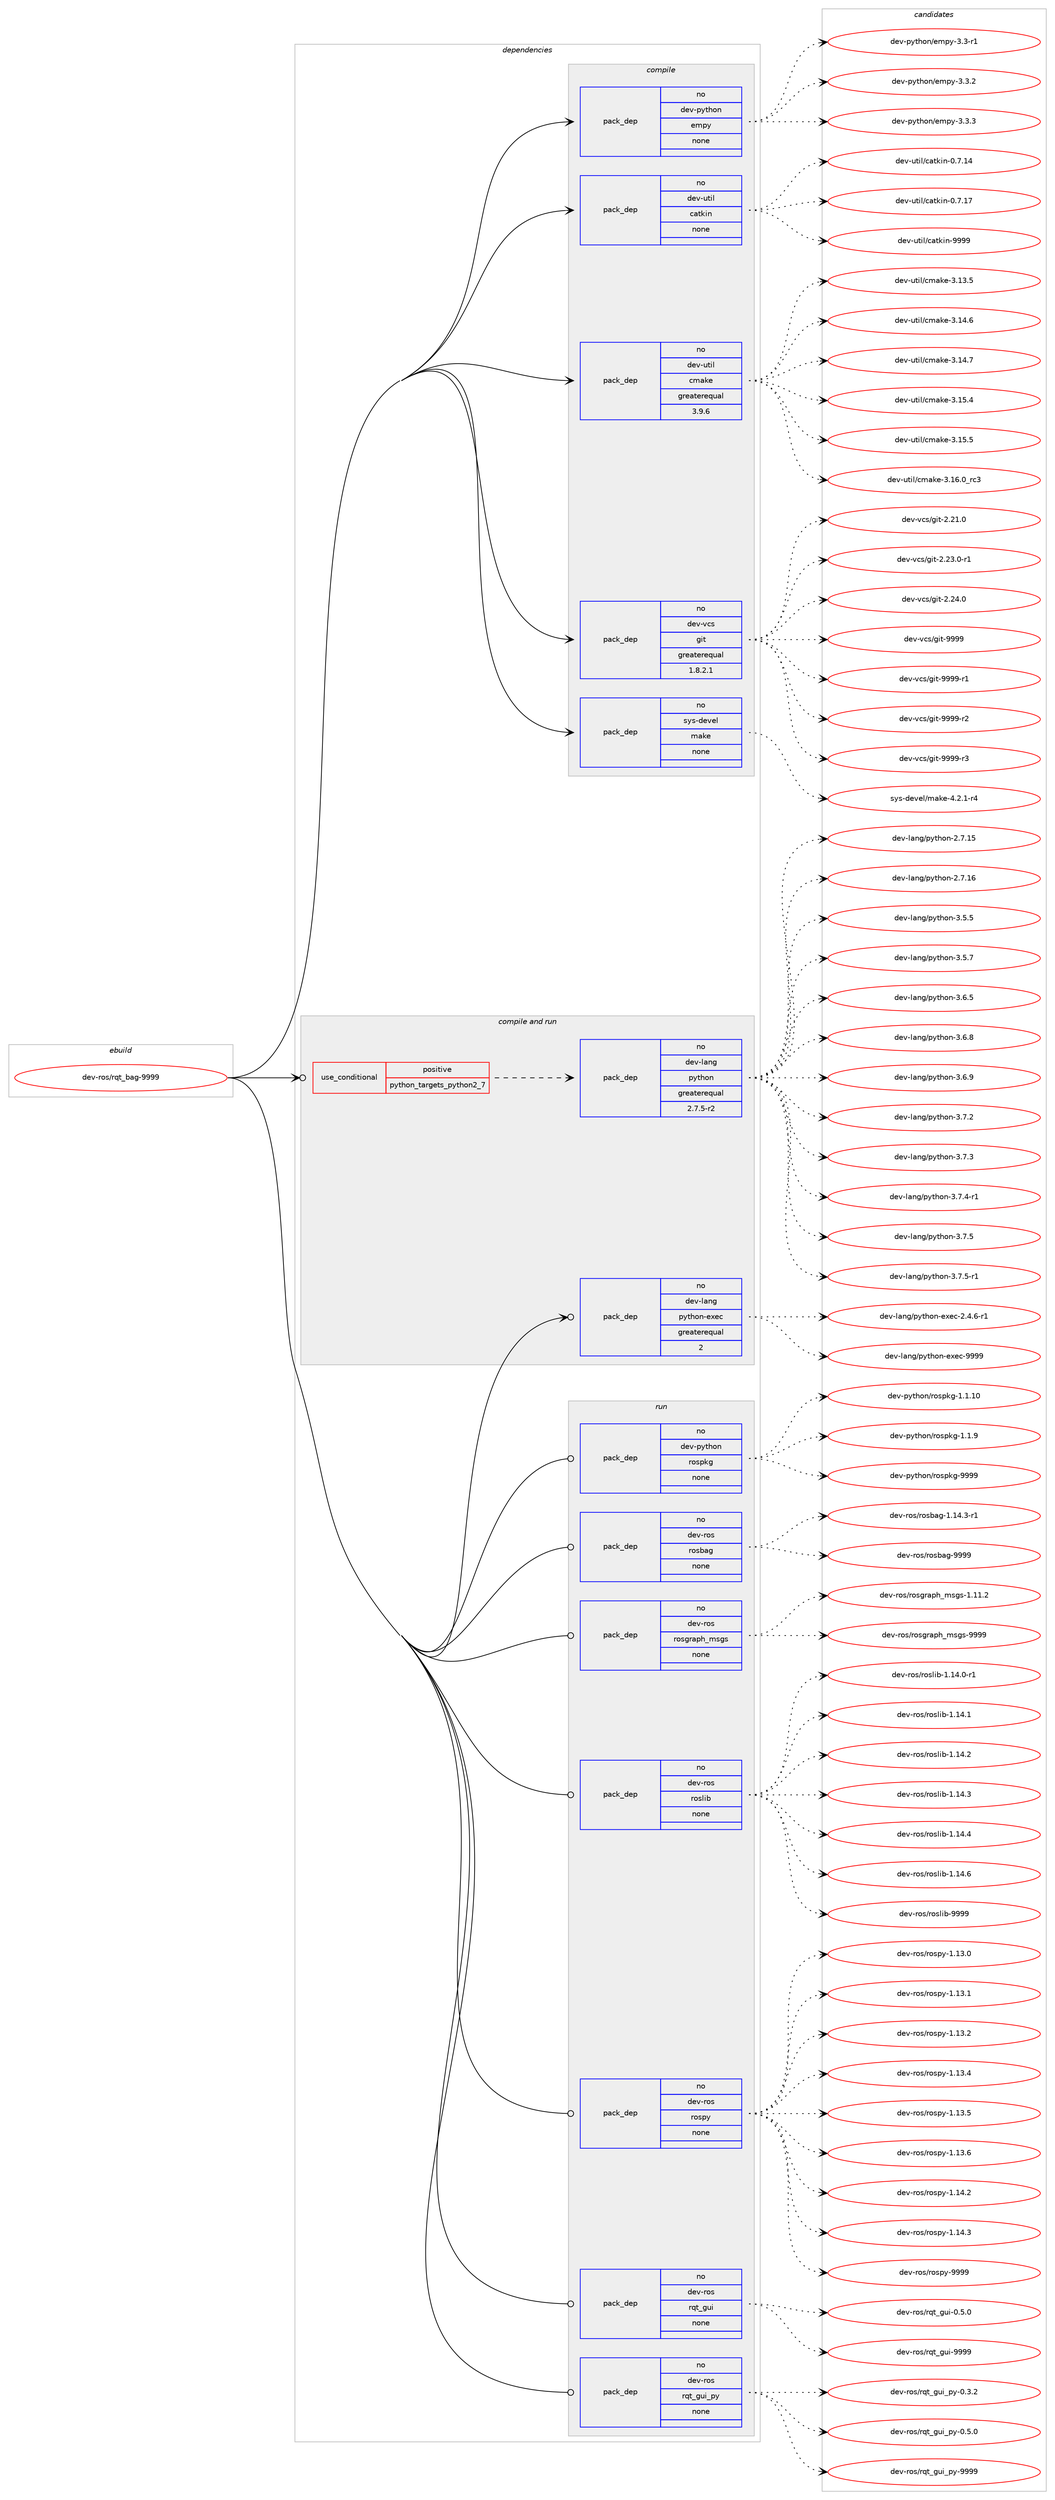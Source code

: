 digraph prolog {

# *************
# Graph options
# *************

newrank=true;
concentrate=true;
compound=true;
graph [rankdir=LR,fontname=Helvetica,fontsize=10,ranksep=1.5];#, ranksep=2.5, nodesep=0.2];
edge  [arrowhead=vee];
node  [fontname=Helvetica,fontsize=10];

# **********
# The ebuild
# **********

subgraph cluster_leftcol {
color=gray;
rank=same;
label=<<i>ebuild</i>>;
id [label="dev-ros/rqt_bag-9999", color=red, width=4, href="../dev-ros/rqt_bag-9999.svg"];
}

# ****************
# The dependencies
# ****************

subgraph cluster_midcol {
color=gray;
label=<<i>dependencies</i>>;
subgraph cluster_compile {
fillcolor="#eeeeee";
style=filled;
label=<<i>compile</i>>;
subgraph pack498002 {
dependency665153 [label=<<TABLE BORDER="0" CELLBORDER="1" CELLSPACING="0" CELLPADDING="4" WIDTH="220"><TR><TD ROWSPAN="6" CELLPADDING="30">pack_dep</TD></TR><TR><TD WIDTH="110">no</TD></TR><TR><TD>dev-python</TD></TR><TR><TD>empy</TD></TR><TR><TD>none</TD></TR><TR><TD></TD></TR></TABLE>>, shape=none, color=blue];
}
id:e -> dependency665153:w [weight=20,style="solid",arrowhead="vee"];
subgraph pack498003 {
dependency665154 [label=<<TABLE BORDER="0" CELLBORDER="1" CELLSPACING="0" CELLPADDING="4" WIDTH="220"><TR><TD ROWSPAN="6" CELLPADDING="30">pack_dep</TD></TR><TR><TD WIDTH="110">no</TD></TR><TR><TD>dev-util</TD></TR><TR><TD>catkin</TD></TR><TR><TD>none</TD></TR><TR><TD></TD></TR></TABLE>>, shape=none, color=blue];
}
id:e -> dependency665154:w [weight=20,style="solid",arrowhead="vee"];
subgraph pack498004 {
dependency665155 [label=<<TABLE BORDER="0" CELLBORDER="1" CELLSPACING="0" CELLPADDING="4" WIDTH="220"><TR><TD ROWSPAN="6" CELLPADDING="30">pack_dep</TD></TR><TR><TD WIDTH="110">no</TD></TR><TR><TD>dev-util</TD></TR><TR><TD>cmake</TD></TR><TR><TD>greaterequal</TD></TR><TR><TD>3.9.6</TD></TR></TABLE>>, shape=none, color=blue];
}
id:e -> dependency665155:w [weight=20,style="solid",arrowhead="vee"];
subgraph pack498005 {
dependency665156 [label=<<TABLE BORDER="0" CELLBORDER="1" CELLSPACING="0" CELLPADDING="4" WIDTH="220"><TR><TD ROWSPAN="6" CELLPADDING="30">pack_dep</TD></TR><TR><TD WIDTH="110">no</TD></TR><TR><TD>dev-vcs</TD></TR><TR><TD>git</TD></TR><TR><TD>greaterequal</TD></TR><TR><TD>1.8.2.1</TD></TR></TABLE>>, shape=none, color=blue];
}
id:e -> dependency665156:w [weight=20,style="solid",arrowhead="vee"];
subgraph pack498006 {
dependency665157 [label=<<TABLE BORDER="0" CELLBORDER="1" CELLSPACING="0" CELLPADDING="4" WIDTH="220"><TR><TD ROWSPAN="6" CELLPADDING="30">pack_dep</TD></TR><TR><TD WIDTH="110">no</TD></TR><TR><TD>sys-devel</TD></TR><TR><TD>make</TD></TR><TR><TD>none</TD></TR><TR><TD></TD></TR></TABLE>>, shape=none, color=blue];
}
id:e -> dependency665157:w [weight=20,style="solid",arrowhead="vee"];
}
subgraph cluster_compileandrun {
fillcolor="#eeeeee";
style=filled;
label=<<i>compile and run</i>>;
subgraph cond155245 {
dependency665158 [label=<<TABLE BORDER="0" CELLBORDER="1" CELLSPACING="0" CELLPADDING="4"><TR><TD ROWSPAN="3" CELLPADDING="10">use_conditional</TD></TR><TR><TD>positive</TD></TR><TR><TD>python_targets_python2_7</TD></TR></TABLE>>, shape=none, color=red];
subgraph pack498007 {
dependency665159 [label=<<TABLE BORDER="0" CELLBORDER="1" CELLSPACING="0" CELLPADDING="4" WIDTH="220"><TR><TD ROWSPAN="6" CELLPADDING="30">pack_dep</TD></TR><TR><TD WIDTH="110">no</TD></TR><TR><TD>dev-lang</TD></TR><TR><TD>python</TD></TR><TR><TD>greaterequal</TD></TR><TR><TD>2.7.5-r2</TD></TR></TABLE>>, shape=none, color=blue];
}
dependency665158:e -> dependency665159:w [weight=20,style="dashed",arrowhead="vee"];
}
id:e -> dependency665158:w [weight=20,style="solid",arrowhead="odotvee"];
subgraph pack498008 {
dependency665160 [label=<<TABLE BORDER="0" CELLBORDER="1" CELLSPACING="0" CELLPADDING="4" WIDTH="220"><TR><TD ROWSPAN="6" CELLPADDING="30">pack_dep</TD></TR><TR><TD WIDTH="110">no</TD></TR><TR><TD>dev-lang</TD></TR><TR><TD>python-exec</TD></TR><TR><TD>greaterequal</TD></TR><TR><TD>2</TD></TR></TABLE>>, shape=none, color=blue];
}
id:e -> dependency665160:w [weight=20,style="solid",arrowhead="odotvee"];
}
subgraph cluster_run {
fillcolor="#eeeeee";
style=filled;
label=<<i>run</i>>;
subgraph pack498009 {
dependency665161 [label=<<TABLE BORDER="0" CELLBORDER="1" CELLSPACING="0" CELLPADDING="4" WIDTH="220"><TR><TD ROWSPAN="6" CELLPADDING="30">pack_dep</TD></TR><TR><TD WIDTH="110">no</TD></TR><TR><TD>dev-python</TD></TR><TR><TD>rospkg</TD></TR><TR><TD>none</TD></TR><TR><TD></TD></TR></TABLE>>, shape=none, color=blue];
}
id:e -> dependency665161:w [weight=20,style="solid",arrowhead="odot"];
subgraph pack498010 {
dependency665162 [label=<<TABLE BORDER="0" CELLBORDER="1" CELLSPACING="0" CELLPADDING="4" WIDTH="220"><TR><TD ROWSPAN="6" CELLPADDING="30">pack_dep</TD></TR><TR><TD WIDTH="110">no</TD></TR><TR><TD>dev-ros</TD></TR><TR><TD>rosbag</TD></TR><TR><TD>none</TD></TR><TR><TD></TD></TR></TABLE>>, shape=none, color=blue];
}
id:e -> dependency665162:w [weight=20,style="solid",arrowhead="odot"];
subgraph pack498011 {
dependency665163 [label=<<TABLE BORDER="0" CELLBORDER="1" CELLSPACING="0" CELLPADDING="4" WIDTH="220"><TR><TD ROWSPAN="6" CELLPADDING="30">pack_dep</TD></TR><TR><TD WIDTH="110">no</TD></TR><TR><TD>dev-ros</TD></TR><TR><TD>rosgraph_msgs</TD></TR><TR><TD>none</TD></TR><TR><TD></TD></TR></TABLE>>, shape=none, color=blue];
}
id:e -> dependency665163:w [weight=20,style="solid",arrowhead="odot"];
subgraph pack498012 {
dependency665164 [label=<<TABLE BORDER="0" CELLBORDER="1" CELLSPACING="0" CELLPADDING="4" WIDTH="220"><TR><TD ROWSPAN="6" CELLPADDING="30">pack_dep</TD></TR><TR><TD WIDTH="110">no</TD></TR><TR><TD>dev-ros</TD></TR><TR><TD>roslib</TD></TR><TR><TD>none</TD></TR><TR><TD></TD></TR></TABLE>>, shape=none, color=blue];
}
id:e -> dependency665164:w [weight=20,style="solid",arrowhead="odot"];
subgraph pack498013 {
dependency665165 [label=<<TABLE BORDER="0" CELLBORDER="1" CELLSPACING="0" CELLPADDING="4" WIDTH="220"><TR><TD ROWSPAN="6" CELLPADDING="30">pack_dep</TD></TR><TR><TD WIDTH="110">no</TD></TR><TR><TD>dev-ros</TD></TR><TR><TD>rospy</TD></TR><TR><TD>none</TD></TR><TR><TD></TD></TR></TABLE>>, shape=none, color=blue];
}
id:e -> dependency665165:w [weight=20,style="solid",arrowhead="odot"];
subgraph pack498014 {
dependency665166 [label=<<TABLE BORDER="0" CELLBORDER="1" CELLSPACING="0" CELLPADDING="4" WIDTH="220"><TR><TD ROWSPAN="6" CELLPADDING="30">pack_dep</TD></TR><TR><TD WIDTH="110">no</TD></TR><TR><TD>dev-ros</TD></TR><TR><TD>rqt_gui</TD></TR><TR><TD>none</TD></TR><TR><TD></TD></TR></TABLE>>, shape=none, color=blue];
}
id:e -> dependency665166:w [weight=20,style="solid",arrowhead="odot"];
subgraph pack498015 {
dependency665167 [label=<<TABLE BORDER="0" CELLBORDER="1" CELLSPACING="0" CELLPADDING="4" WIDTH="220"><TR><TD ROWSPAN="6" CELLPADDING="30">pack_dep</TD></TR><TR><TD WIDTH="110">no</TD></TR><TR><TD>dev-ros</TD></TR><TR><TD>rqt_gui_py</TD></TR><TR><TD>none</TD></TR><TR><TD></TD></TR></TABLE>>, shape=none, color=blue];
}
id:e -> dependency665167:w [weight=20,style="solid",arrowhead="odot"];
}
}

# **************
# The candidates
# **************

subgraph cluster_choices {
rank=same;
color=gray;
label=<<i>candidates</i>>;

subgraph choice498002 {
color=black;
nodesep=1;
choice1001011184511212111610411111047101109112121455146514511449 [label="dev-python/empy-3.3-r1", color=red, width=4,href="../dev-python/empy-3.3-r1.svg"];
choice1001011184511212111610411111047101109112121455146514650 [label="dev-python/empy-3.3.2", color=red, width=4,href="../dev-python/empy-3.3.2.svg"];
choice1001011184511212111610411111047101109112121455146514651 [label="dev-python/empy-3.3.3", color=red, width=4,href="../dev-python/empy-3.3.3.svg"];
dependency665153:e -> choice1001011184511212111610411111047101109112121455146514511449:w [style=dotted,weight="100"];
dependency665153:e -> choice1001011184511212111610411111047101109112121455146514650:w [style=dotted,weight="100"];
dependency665153:e -> choice1001011184511212111610411111047101109112121455146514651:w [style=dotted,weight="100"];
}
subgraph choice498003 {
color=black;
nodesep=1;
choice1001011184511711610510847999711610710511045484655464952 [label="dev-util/catkin-0.7.14", color=red, width=4,href="../dev-util/catkin-0.7.14.svg"];
choice1001011184511711610510847999711610710511045484655464955 [label="dev-util/catkin-0.7.17", color=red, width=4,href="../dev-util/catkin-0.7.17.svg"];
choice100101118451171161051084799971161071051104557575757 [label="dev-util/catkin-9999", color=red, width=4,href="../dev-util/catkin-9999.svg"];
dependency665154:e -> choice1001011184511711610510847999711610710511045484655464952:w [style=dotted,weight="100"];
dependency665154:e -> choice1001011184511711610510847999711610710511045484655464955:w [style=dotted,weight="100"];
dependency665154:e -> choice100101118451171161051084799971161071051104557575757:w [style=dotted,weight="100"];
}
subgraph choice498004 {
color=black;
nodesep=1;
choice1001011184511711610510847991099710710145514649514653 [label="dev-util/cmake-3.13.5", color=red, width=4,href="../dev-util/cmake-3.13.5.svg"];
choice1001011184511711610510847991099710710145514649524654 [label="dev-util/cmake-3.14.6", color=red, width=4,href="../dev-util/cmake-3.14.6.svg"];
choice1001011184511711610510847991099710710145514649524655 [label="dev-util/cmake-3.14.7", color=red, width=4,href="../dev-util/cmake-3.14.7.svg"];
choice1001011184511711610510847991099710710145514649534652 [label="dev-util/cmake-3.15.4", color=red, width=4,href="../dev-util/cmake-3.15.4.svg"];
choice1001011184511711610510847991099710710145514649534653 [label="dev-util/cmake-3.15.5", color=red, width=4,href="../dev-util/cmake-3.15.5.svg"];
choice1001011184511711610510847991099710710145514649544648951149951 [label="dev-util/cmake-3.16.0_rc3", color=red, width=4,href="../dev-util/cmake-3.16.0_rc3.svg"];
dependency665155:e -> choice1001011184511711610510847991099710710145514649514653:w [style=dotted,weight="100"];
dependency665155:e -> choice1001011184511711610510847991099710710145514649524654:w [style=dotted,weight="100"];
dependency665155:e -> choice1001011184511711610510847991099710710145514649524655:w [style=dotted,weight="100"];
dependency665155:e -> choice1001011184511711610510847991099710710145514649534652:w [style=dotted,weight="100"];
dependency665155:e -> choice1001011184511711610510847991099710710145514649534653:w [style=dotted,weight="100"];
dependency665155:e -> choice1001011184511711610510847991099710710145514649544648951149951:w [style=dotted,weight="100"];
}
subgraph choice498005 {
color=black;
nodesep=1;
choice10010111845118991154710310511645504650494648 [label="dev-vcs/git-2.21.0", color=red, width=4,href="../dev-vcs/git-2.21.0.svg"];
choice100101118451189911547103105116455046505146484511449 [label="dev-vcs/git-2.23.0-r1", color=red, width=4,href="../dev-vcs/git-2.23.0-r1.svg"];
choice10010111845118991154710310511645504650524648 [label="dev-vcs/git-2.24.0", color=red, width=4,href="../dev-vcs/git-2.24.0.svg"];
choice1001011184511899115471031051164557575757 [label="dev-vcs/git-9999", color=red, width=4,href="../dev-vcs/git-9999.svg"];
choice10010111845118991154710310511645575757574511449 [label="dev-vcs/git-9999-r1", color=red, width=4,href="../dev-vcs/git-9999-r1.svg"];
choice10010111845118991154710310511645575757574511450 [label="dev-vcs/git-9999-r2", color=red, width=4,href="../dev-vcs/git-9999-r2.svg"];
choice10010111845118991154710310511645575757574511451 [label="dev-vcs/git-9999-r3", color=red, width=4,href="../dev-vcs/git-9999-r3.svg"];
dependency665156:e -> choice10010111845118991154710310511645504650494648:w [style=dotted,weight="100"];
dependency665156:e -> choice100101118451189911547103105116455046505146484511449:w [style=dotted,weight="100"];
dependency665156:e -> choice10010111845118991154710310511645504650524648:w [style=dotted,weight="100"];
dependency665156:e -> choice1001011184511899115471031051164557575757:w [style=dotted,weight="100"];
dependency665156:e -> choice10010111845118991154710310511645575757574511449:w [style=dotted,weight="100"];
dependency665156:e -> choice10010111845118991154710310511645575757574511450:w [style=dotted,weight="100"];
dependency665156:e -> choice10010111845118991154710310511645575757574511451:w [style=dotted,weight="100"];
}
subgraph choice498006 {
color=black;
nodesep=1;
choice1151211154510010111810110847109971071014552465046494511452 [label="sys-devel/make-4.2.1-r4", color=red, width=4,href="../sys-devel/make-4.2.1-r4.svg"];
dependency665157:e -> choice1151211154510010111810110847109971071014552465046494511452:w [style=dotted,weight="100"];
}
subgraph choice498007 {
color=black;
nodesep=1;
choice10010111845108971101034711212111610411111045504655464953 [label="dev-lang/python-2.7.15", color=red, width=4,href="../dev-lang/python-2.7.15.svg"];
choice10010111845108971101034711212111610411111045504655464954 [label="dev-lang/python-2.7.16", color=red, width=4,href="../dev-lang/python-2.7.16.svg"];
choice100101118451089711010347112121116104111110455146534653 [label="dev-lang/python-3.5.5", color=red, width=4,href="../dev-lang/python-3.5.5.svg"];
choice100101118451089711010347112121116104111110455146534655 [label="dev-lang/python-3.5.7", color=red, width=4,href="../dev-lang/python-3.5.7.svg"];
choice100101118451089711010347112121116104111110455146544653 [label="dev-lang/python-3.6.5", color=red, width=4,href="../dev-lang/python-3.6.5.svg"];
choice100101118451089711010347112121116104111110455146544656 [label="dev-lang/python-3.6.8", color=red, width=4,href="../dev-lang/python-3.6.8.svg"];
choice100101118451089711010347112121116104111110455146544657 [label="dev-lang/python-3.6.9", color=red, width=4,href="../dev-lang/python-3.6.9.svg"];
choice100101118451089711010347112121116104111110455146554650 [label="dev-lang/python-3.7.2", color=red, width=4,href="../dev-lang/python-3.7.2.svg"];
choice100101118451089711010347112121116104111110455146554651 [label="dev-lang/python-3.7.3", color=red, width=4,href="../dev-lang/python-3.7.3.svg"];
choice1001011184510897110103471121211161041111104551465546524511449 [label="dev-lang/python-3.7.4-r1", color=red, width=4,href="../dev-lang/python-3.7.4-r1.svg"];
choice100101118451089711010347112121116104111110455146554653 [label="dev-lang/python-3.7.5", color=red, width=4,href="../dev-lang/python-3.7.5.svg"];
choice1001011184510897110103471121211161041111104551465546534511449 [label="dev-lang/python-3.7.5-r1", color=red, width=4,href="../dev-lang/python-3.7.5-r1.svg"];
dependency665159:e -> choice10010111845108971101034711212111610411111045504655464953:w [style=dotted,weight="100"];
dependency665159:e -> choice10010111845108971101034711212111610411111045504655464954:w [style=dotted,weight="100"];
dependency665159:e -> choice100101118451089711010347112121116104111110455146534653:w [style=dotted,weight="100"];
dependency665159:e -> choice100101118451089711010347112121116104111110455146534655:w [style=dotted,weight="100"];
dependency665159:e -> choice100101118451089711010347112121116104111110455146544653:w [style=dotted,weight="100"];
dependency665159:e -> choice100101118451089711010347112121116104111110455146544656:w [style=dotted,weight="100"];
dependency665159:e -> choice100101118451089711010347112121116104111110455146544657:w [style=dotted,weight="100"];
dependency665159:e -> choice100101118451089711010347112121116104111110455146554650:w [style=dotted,weight="100"];
dependency665159:e -> choice100101118451089711010347112121116104111110455146554651:w [style=dotted,weight="100"];
dependency665159:e -> choice1001011184510897110103471121211161041111104551465546524511449:w [style=dotted,weight="100"];
dependency665159:e -> choice100101118451089711010347112121116104111110455146554653:w [style=dotted,weight="100"];
dependency665159:e -> choice1001011184510897110103471121211161041111104551465546534511449:w [style=dotted,weight="100"];
}
subgraph choice498008 {
color=black;
nodesep=1;
choice10010111845108971101034711212111610411111045101120101994550465246544511449 [label="dev-lang/python-exec-2.4.6-r1", color=red, width=4,href="../dev-lang/python-exec-2.4.6-r1.svg"];
choice10010111845108971101034711212111610411111045101120101994557575757 [label="dev-lang/python-exec-9999", color=red, width=4,href="../dev-lang/python-exec-9999.svg"];
dependency665160:e -> choice10010111845108971101034711212111610411111045101120101994550465246544511449:w [style=dotted,weight="100"];
dependency665160:e -> choice10010111845108971101034711212111610411111045101120101994557575757:w [style=dotted,weight="100"];
}
subgraph choice498009 {
color=black;
nodesep=1;
choice100101118451121211161041111104711411111511210710345494649464948 [label="dev-python/rospkg-1.1.10", color=red, width=4,href="../dev-python/rospkg-1.1.10.svg"];
choice1001011184511212111610411111047114111115112107103454946494657 [label="dev-python/rospkg-1.1.9", color=red, width=4,href="../dev-python/rospkg-1.1.9.svg"];
choice10010111845112121116104111110471141111151121071034557575757 [label="dev-python/rospkg-9999", color=red, width=4,href="../dev-python/rospkg-9999.svg"];
dependency665161:e -> choice100101118451121211161041111104711411111511210710345494649464948:w [style=dotted,weight="100"];
dependency665161:e -> choice1001011184511212111610411111047114111115112107103454946494657:w [style=dotted,weight="100"];
dependency665161:e -> choice10010111845112121116104111110471141111151121071034557575757:w [style=dotted,weight="100"];
}
subgraph choice498010 {
color=black;
nodesep=1;
choice10010111845114111115471141111159897103454946495246514511449 [label="dev-ros/rosbag-1.14.3-r1", color=red, width=4,href="../dev-ros/rosbag-1.14.3-r1.svg"];
choice100101118451141111154711411111598971034557575757 [label="dev-ros/rosbag-9999", color=red, width=4,href="../dev-ros/rosbag-9999.svg"];
dependency665162:e -> choice10010111845114111115471141111159897103454946495246514511449:w [style=dotted,weight="100"];
dependency665162:e -> choice100101118451141111154711411111598971034557575757:w [style=dotted,weight="100"];
}
subgraph choice498011 {
color=black;
nodesep=1;
choice1001011184511411111547114111115103114971121049510911510311545494649494650 [label="dev-ros/rosgraph_msgs-1.11.2", color=red, width=4,href="../dev-ros/rosgraph_msgs-1.11.2.svg"];
choice100101118451141111154711411111510311497112104951091151031154557575757 [label="dev-ros/rosgraph_msgs-9999", color=red, width=4,href="../dev-ros/rosgraph_msgs-9999.svg"];
dependency665163:e -> choice1001011184511411111547114111115103114971121049510911510311545494649494650:w [style=dotted,weight="100"];
dependency665163:e -> choice100101118451141111154711411111510311497112104951091151031154557575757:w [style=dotted,weight="100"];
}
subgraph choice498012 {
color=black;
nodesep=1;
choice100101118451141111154711411111510810598454946495246484511449 [label="dev-ros/roslib-1.14.0-r1", color=red, width=4,href="../dev-ros/roslib-1.14.0-r1.svg"];
choice10010111845114111115471141111151081059845494649524649 [label="dev-ros/roslib-1.14.1", color=red, width=4,href="../dev-ros/roslib-1.14.1.svg"];
choice10010111845114111115471141111151081059845494649524650 [label="dev-ros/roslib-1.14.2", color=red, width=4,href="../dev-ros/roslib-1.14.2.svg"];
choice10010111845114111115471141111151081059845494649524651 [label="dev-ros/roslib-1.14.3", color=red, width=4,href="../dev-ros/roslib-1.14.3.svg"];
choice10010111845114111115471141111151081059845494649524652 [label="dev-ros/roslib-1.14.4", color=red, width=4,href="../dev-ros/roslib-1.14.4.svg"];
choice10010111845114111115471141111151081059845494649524654 [label="dev-ros/roslib-1.14.6", color=red, width=4,href="../dev-ros/roslib-1.14.6.svg"];
choice1001011184511411111547114111115108105984557575757 [label="dev-ros/roslib-9999", color=red, width=4,href="../dev-ros/roslib-9999.svg"];
dependency665164:e -> choice100101118451141111154711411111510810598454946495246484511449:w [style=dotted,weight="100"];
dependency665164:e -> choice10010111845114111115471141111151081059845494649524649:w [style=dotted,weight="100"];
dependency665164:e -> choice10010111845114111115471141111151081059845494649524650:w [style=dotted,weight="100"];
dependency665164:e -> choice10010111845114111115471141111151081059845494649524651:w [style=dotted,weight="100"];
dependency665164:e -> choice10010111845114111115471141111151081059845494649524652:w [style=dotted,weight="100"];
dependency665164:e -> choice10010111845114111115471141111151081059845494649524654:w [style=dotted,weight="100"];
dependency665164:e -> choice1001011184511411111547114111115108105984557575757:w [style=dotted,weight="100"];
}
subgraph choice498013 {
color=black;
nodesep=1;
choice100101118451141111154711411111511212145494649514648 [label="dev-ros/rospy-1.13.0", color=red, width=4,href="../dev-ros/rospy-1.13.0.svg"];
choice100101118451141111154711411111511212145494649514649 [label="dev-ros/rospy-1.13.1", color=red, width=4,href="../dev-ros/rospy-1.13.1.svg"];
choice100101118451141111154711411111511212145494649514650 [label="dev-ros/rospy-1.13.2", color=red, width=4,href="../dev-ros/rospy-1.13.2.svg"];
choice100101118451141111154711411111511212145494649514652 [label="dev-ros/rospy-1.13.4", color=red, width=4,href="../dev-ros/rospy-1.13.4.svg"];
choice100101118451141111154711411111511212145494649514653 [label="dev-ros/rospy-1.13.5", color=red, width=4,href="../dev-ros/rospy-1.13.5.svg"];
choice100101118451141111154711411111511212145494649514654 [label="dev-ros/rospy-1.13.6", color=red, width=4,href="../dev-ros/rospy-1.13.6.svg"];
choice100101118451141111154711411111511212145494649524650 [label="dev-ros/rospy-1.14.2", color=red, width=4,href="../dev-ros/rospy-1.14.2.svg"];
choice100101118451141111154711411111511212145494649524651 [label="dev-ros/rospy-1.14.3", color=red, width=4,href="../dev-ros/rospy-1.14.3.svg"];
choice10010111845114111115471141111151121214557575757 [label="dev-ros/rospy-9999", color=red, width=4,href="../dev-ros/rospy-9999.svg"];
dependency665165:e -> choice100101118451141111154711411111511212145494649514648:w [style=dotted,weight="100"];
dependency665165:e -> choice100101118451141111154711411111511212145494649514649:w [style=dotted,weight="100"];
dependency665165:e -> choice100101118451141111154711411111511212145494649514650:w [style=dotted,weight="100"];
dependency665165:e -> choice100101118451141111154711411111511212145494649514652:w [style=dotted,weight="100"];
dependency665165:e -> choice100101118451141111154711411111511212145494649514653:w [style=dotted,weight="100"];
dependency665165:e -> choice100101118451141111154711411111511212145494649514654:w [style=dotted,weight="100"];
dependency665165:e -> choice100101118451141111154711411111511212145494649524650:w [style=dotted,weight="100"];
dependency665165:e -> choice100101118451141111154711411111511212145494649524651:w [style=dotted,weight="100"];
dependency665165:e -> choice10010111845114111115471141111151121214557575757:w [style=dotted,weight="100"];
}
subgraph choice498014 {
color=black;
nodesep=1;
choice100101118451141111154711411311695103117105454846534648 [label="dev-ros/rqt_gui-0.5.0", color=red, width=4,href="../dev-ros/rqt_gui-0.5.0.svg"];
choice1001011184511411111547114113116951031171054557575757 [label="dev-ros/rqt_gui-9999", color=red, width=4,href="../dev-ros/rqt_gui-9999.svg"];
dependency665166:e -> choice100101118451141111154711411311695103117105454846534648:w [style=dotted,weight="100"];
dependency665166:e -> choice1001011184511411111547114113116951031171054557575757:w [style=dotted,weight="100"];
}
subgraph choice498015 {
color=black;
nodesep=1;
choice10010111845114111115471141131169510311710595112121454846514650 [label="dev-ros/rqt_gui_py-0.3.2", color=red, width=4,href="../dev-ros/rqt_gui_py-0.3.2.svg"];
choice10010111845114111115471141131169510311710595112121454846534648 [label="dev-ros/rqt_gui_py-0.5.0", color=red, width=4,href="../dev-ros/rqt_gui_py-0.5.0.svg"];
choice100101118451141111154711411311695103117105951121214557575757 [label="dev-ros/rqt_gui_py-9999", color=red, width=4,href="../dev-ros/rqt_gui_py-9999.svg"];
dependency665167:e -> choice10010111845114111115471141131169510311710595112121454846514650:w [style=dotted,weight="100"];
dependency665167:e -> choice10010111845114111115471141131169510311710595112121454846534648:w [style=dotted,weight="100"];
dependency665167:e -> choice100101118451141111154711411311695103117105951121214557575757:w [style=dotted,weight="100"];
}
}

}
